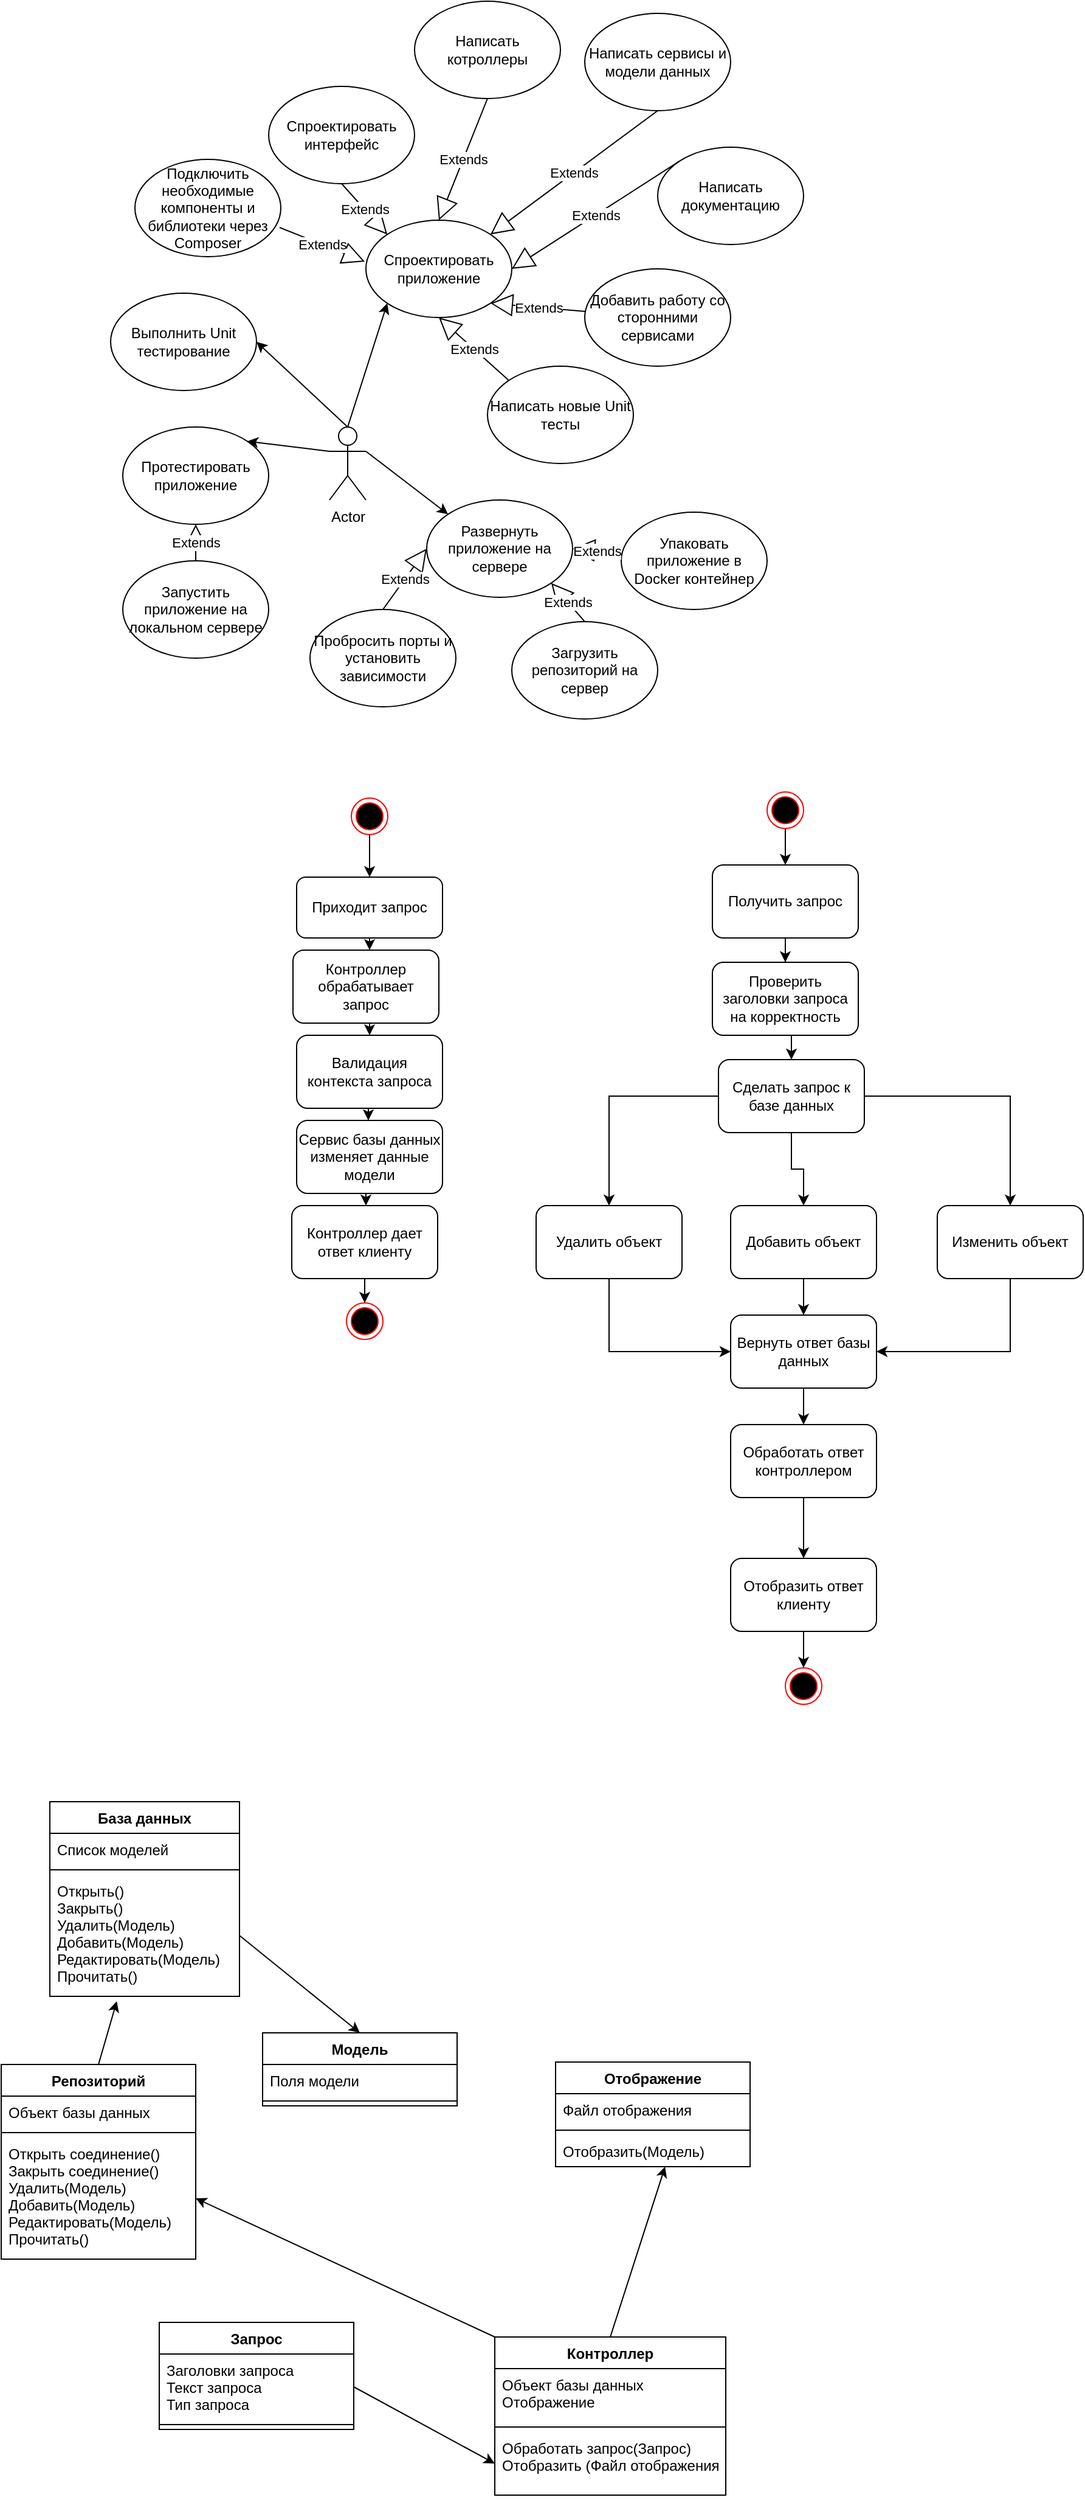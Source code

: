 <mxfile version="15.8.6" type="device"><diagram id="Q2Jw4UYordbI838en-Wn" name="Page-1"><mxGraphModel dx="1422" dy="1963" grid="1" gridSize="10" guides="1" tooltips="1" connect="1" arrows="1" fold="1" page="1" pageScale="1" pageWidth="827" pageHeight="1169" math="0" shadow="0"><root><mxCell id="0"/><mxCell id="1" parent="0"/><mxCell id="61QIAvXmgaB-cXX2eWew-1" value="Actor" style="shape=umlActor;verticalLabelPosition=bottom;verticalAlign=top;html=1;outlineConnect=0;" parent="1" vertex="1"><mxGeometry x="370" y="280" width="30" height="60" as="geometry"/></mxCell><mxCell id="61QIAvXmgaB-cXX2eWew-2" value="Подключить необходимые компоненты и библиотеки через Composer" style="ellipse;whiteSpace=wrap;html=1;" parent="1" vertex="1"><mxGeometry x="210" y="60" width="120" height="80" as="geometry"/></mxCell><mxCell id="61QIAvXmgaB-cXX2eWew-3" value="Запустить приложение на локальном сервере" style="ellipse;whiteSpace=wrap;html=1;" parent="1" vertex="1"><mxGeometry x="200" y="390" width="120" height="80" as="geometry"/></mxCell><mxCell id="61QIAvXmgaB-cXX2eWew-4" value="Спроектировать приложение" style="ellipse;whiteSpace=wrap;html=1;" parent="1" vertex="1"><mxGeometry x="400" y="110" width="120" height="80" as="geometry"/></mxCell><mxCell id="61QIAvXmgaB-cXX2eWew-6" value="Упаковать приложение в Docker контейнер" style="ellipse;whiteSpace=wrap;html=1;" parent="1" vertex="1"><mxGeometry x="610" y="350" width="120" height="80" as="geometry"/></mxCell><mxCell id="61QIAvXmgaB-cXX2eWew-7" value="Загрузить репозиторий на сервер" style="ellipse;whiteSpace=wrap;html=1;" parent="1" vertex="1"><mxGeometry x="520" y="440" width="120" height="80" as="geometry"/></mxCell><mxCell id="61QIAvXmgaB-cXX2eWew-8" value="Пробросить порты и&lt;br&gt;установить зависимости" style="ellipse;whiteSpace=wrap;html=1;" parent="1" vertex="1"><mxGeometry x="354" y="430" width="120" height="80" as="geometry"/></mxCell><mxCell id="61QIAvXmgaB-cXX2eWew-9" value="Развернуть приложение на сервере" style="ellipse;whiteSpace=wrap;html=1;" parent="1" vertex="1"><mxGeometry x="450" y="340" width="120" height="80" as="geometry"/></mxCell><mxCell id="61QIAvXmgaB-cXX2eWew-10" value="Добавить работу со сторонними сервисами" style="ellipse;whiteSpace=wrap;html=1;" parent="1" vertex="1"><mxGeometry x="580" y="150" width="120" height="80" as="geometry"/></mxCell><mxCell id="61QIAvXmgaB-cXX2eWew-12" value="Протестировать&lt;br&gt;приложение" style="ellipse;whiteSpace=wrap;html=1;" parent="1" vertex="1"><mxGeometry x="200" y="280" width="120" height="80" as="geometry"/></mxCell><mxCell id="61QIAvXmgaB-cXX2eWew-13" value="Выполнить Unit тестирование" style="ellipse;whiteSpace=wrap;html=1;" parent="1" vertex="1"><mxGeometry x="190" y="170" width="120" height="80" as="geometry"/></mxCell><mxCell id="61QIAvXmgaB-cXX2eWew-14" value="Написать новые Unit тесты" style="ellipse;whiteSpace=wrap;html=1;" parent="1" vertex="1"><mxGeometry x="500" y="230" width="120" height="80" as="geometry"/></mxCell><mxCell id="61QIAvXmgaB-cXX2eWew-15" value="Спроектировать интерфейс" style="ellipse;whiteSpace=wrap;html=1;" parent="1" vertex="1"><mxGeometry x="320" width="120" height="80" as="geometry"/></mxCell><mxCell id="61QIAvXmgaB-cXX2eWew-16" value="Написать котроллеры" style="ellipse;whiteSpace=wrap;html=1;" parent="1" vertex="1"><mxGeometry x="440" y="-70" width="120" height="80" as="geometry"/></mxCell><mxCell id="61QIAvXmgaB-cXX2eWew-17" value="Написать документацию" style="ellipse;whiteSpace=wrap;html=1;" parent="1" vertex="1"><mxGeometry x="640" y="50" width="120" height="80" as="geometry"/></mxCell><mxCell id="61QIAvXmgaB-cXX2eWew-18" value="Написать сервисы и модели данных" style="ellipse;whiteSpace=wrap;html=1;" parent="1" vertex="1"><mxGeometry x="580" y="-60" width="120" height="80" as="geometry"/></mxCell><mxCell id="61QIAvXmgaB-cXX2eWew-19" value="Extends" style="endArrow=block;endSize=16;endFill=0;html=1;rounded=0;entryX=1;entryY=0;entryDx=0;entryDy=0;exitX=0.5;exitY=1;exitDx=0;exitDy=0;" parent="1" source="61QIAvXmgaB-cXX2eWew-18" target="61QIAvXmgaB-cXX2eWew-4" edge="1"><mxGeometry width="160" relative="1" as="geometry"><mxPoint x="650" as="sourcePoint"/><mxPoint x="810" as="targetPoint"/></mxGeometry></mxCell><mxCell id="61QIAvXmgaB-cXX2eWew-20" value="Extends" style="endArrow=block;endSize=16;endFill=0;html=1;rounded=0;entryX=1;entryY=0.5;entryDx=0;entryDy=0;exitX=0;exitY=0;exitDx=0;exitDy=0;" parent="1" source="61QIAvXmgaB-cXX2eWew-17" target="61QIAvXmgaB-cXX2eWew-4" edge="1"><mxGeometry width="160" relative="1" as="geometry"><mxPoint x="710" y="30" as="sourcePoint"/><mxPoint x="602.426" y="41.716" as="targetPoint"/></mxGeometry></mxCell><mxCell id="61QIAvXmgaB-cXX2eWew-21" value="Extends" style="endArrow=block;endSize=16;endFill=0;html=1;rounded=0;entryX=0.5;entryY=0;entryDx=0;entryDy=0;exitX=0.5;exitY=1;exitDx=0;exitDy=0;" parent="1" source="61QIAvXmgaB-cXX2eWew-16" target="61QIAvXmgaB-cXX2eWew-4" edge="1"><mxGeometry width="160" relative="1" as="geometry"><mxPoint x="720" y="40" as="sourcePoint"/><mxPoint x="612.426" y="51.716" as="targetPoint"/></mxGeometry></mxCell><mxCell id="61QIAvXmgaB-cXX2eWew-22" value="Extends" style="endArrow=block;endSize=16;endFill=0;html=1;rounded=0;entryX=0;entryY=0;entryDx=0;entryDy=0;exitX=0.5;exitY=1;exitDx=0;exitDy=0;" parent="1" source="61QIAvXmgaB-cXX2eWew-15" target="61QIAvXmgaB-cXX2eWew-4" edge="1"><mxGeometry width="160" relative="1" as="geometry"><mxPoint x="730" y="50" as="sourcePoint"/><mxPoint x="622.426" y="61.716" as="targetPoint"/></mxGeometry></mxCell><mxCell id="61QIAvXmgaB-cXX2eWew-23" value="" style="endArrow=classic;html=1;rounded=0;exitX=0.5;exitY=0;exitDx=0;exitDy=0;exitPerimeter=0;entryX=0;entryY=1;entryDx=0;entryDy=0;" parent="1" source="61QIAvXmgaB-cXX2eWew-1" target="61QIAvXmgaB-cXX2eWew-4" edge="1"><mxGeometry width="50" height="50" relative="1" as="geometry"><mxPoint x="410" y="260" as="sourcePoint"/><mxPoint x="460" y="210" as="targetPoint"/></mxGeometry></mxCell><mxCell id="61QIAvXmgaB-cXX2eWew-25" value="Extends" style="endArrow=block;endSize=16;endFill=0;html=1;rounded=0;entryX=1;entryY=1;entryDx=0;entryDy=0;" parent="1" source="61QIAvXmgaB-cXX2eWew-10" target="61QIAvXmgaB-cXX2eWew-4" edge="1"><mxGeometry width="160" relative="1" as="geometry"><mxPoint x="660" y="40" as="sourcePoint"/><mxPoint x="522.426" y="141.716" as="targetPoint"/></mxGeometry></mxCell><mxCell id="61QIAvXmgaB-cXX2eWew-26" value="Extends" style="endArrow=block;endSize=16;endFill=0;html=1;rounded=0;entryX=-0.008;entryY=0.425;entryDx=0;entryDy=0;exitX=0.992;exitY=0.7;exitDx=0;exitDy=0;exitPerimeter=0;entryPerimeter=0;" parent="1" source="61QIAvXmgaB-cXX2eWew-2" target="61QIAvXmgaB-cXX2eWew-4" edge="1"><mxGeometry width="160" relative="1" as="geometry"><mxPoint x="670" y="50" as="sourcePoint"/><mxPoint x="532.426" y="151.716" as="targetPoint"/></mxGeometry></mxCell><mxCell id="61QIAvXmgaB-cXX2eWew-27" value="Extends" style="endArrow=block;endSize=16;endFill=0;html=1;rounded=0;entryX=0.5;entryY=1;entryDx=0;entryDy=0;exitX=0;exitY=0;exitDx=0;exitDy=0;" parent="1" source="61QIAvXmgaB-cXX2eWew-14" target="61QIAvXmgaB-cXX2eWew-4" edge="1"><mxGeometry width="160" relative="1" as="geometry"><mxPoint x="680" y="60" as="sourcePoint"/><mxPoint x="542.426" y="161.716" as="targetPoint"/></mxGeometry></mxCell><mxCell id="61QIAvXmgaB-cXX2eWew-29" value="" style="endArrow=classic;html=1;rounded=0;entryX=1;entryY=0.5;entryDx=0;entryDy=0;exitX=0.5;exitY=0;exitDx=0;exitDy=0;exitPerimeter=0;" parent="1" source="61QIAvXmgaB-cXX2eWew-1" target="61QIAvXmgaB-cXX2eWew-13" edge="1"><mxGeometry width="50" height="50" relative="1" as="geometry"><mxPoint x="450" y="320" as="sourcePoint"/><mxPoint x="500" y="270" as="targetPoint"/></mxGeometry></mxCell><mxCell id="61QIAvXmgaB-cXX2eWew-31" value="" style="endArrow=classic;html=1;rounded=0;entryX=1;entryY=0;entryDx=0;entryDy=0;exitX=0;exitY=0.333;exitDx=0;exitDy=0;exitPerimeter=0;" parent="1" source="61QIAvXmgaB-cXX2eWew-1" target="61QIAvXmgaB-cXX2eWew-12" edge="1"><mxGeometry width="50" height="50" relative="1" as="geometry"><mxPoint x="330" y="320" as="sourcePoint"/><mxPoint x="380" y="270" as="targetPoint"/></mxGeometry></mxCell><mxCell id="61QIAvXmgaB-cXX2eWew-33" value="" style="endArrow=classic;html=1;rounded=0;exitX=1;exitY=0.333;exitDx=0;exitDy=0;exitPerimeter=0;entryX=0;entryY=0;entryDx=0;entryDy=0;" parent="1" source="61QIAvXmgaB-cXX2eWew-1" target="61QIAvXmgaB-cXX2eWew-9" edge="1"><mxGeometry width="50" height="50" relative="1" as="geometry"><mxPoint x="450" y="330" as="sourcePoint"/><mxPoint x="500" y="280" as="targetPoint"/></mxGeometry></mxCell><mxCell id="61QIAvXmgaB-cXX2eWew-34" value="Extends" style="endArrow=block;endSize=16;endFill=0;html=1;rounded=0;entryX=1;entryY=0.5;entryDx=0;entryDy=0;exitX=-0.008;exitY=0.413;exitDx=0;exitDy=0;exitPerimeter=0;" parent="1" source="61QIAvXmgaB-cXX2eWew-6" target="61QIAvXmgaB-cXX2eWew-9" edge="1"><mxGeometry width="160" relative="1" as="geometry"><mxPoint x="527.574" y="251.716" as="sourcePoint"/><mxPoint x="470" y="200" as="targetPoint"/></mxGeometry></mxCell><mxCell id="61QIAvXmgaB-cXX2eWew-35" value="Extends" style="endArrow=block;endSize=16;endFill=0;html=1;rounded=0;entryX=1;entryY=1;entryDx=0;entryDy=0;exitX=0.5;exitY=0;exitDx=0;exitDy=0;" parent="1" source="61QIAvXmgaB-cXX2eWew-7" target="61QIAvXmgaB-cXX2eWew-9" edge="1"><mxGeometry width="160" relative="1" as="geometry"><mxPoint x="619.04" y="393.04" as="sourcePoint"/><mxPoint x="580" y="390" as="targetPoint"/></mxGeometry></mxCell><mxCell id="61QIAvXmgaB-cXX2eWew-36" value="Extends" style="endArrow=block;endSize=16;endFill=0;html=1;rounded=0;entryX=0;entryY=0.5;entryDx=0;entryDy=0;exitX=0.5;exitY=0;exitDx=0;exitDy=0;" parent="1" source="61QIAvXmgaB-cXX2eWew-8" target="61QIAvXmgaB-cXX2eWew-9" edge="1"><mxGeometry width="160" relative="1" as="geometry"><mxPoint x="629.04" y="403.04" as="sourcePoint"/><mxPoint x="590" y="400" as="targetPoint"/></mxGeometry></mxCell><mxCell id="61QIAvXmgaB-cXX2eWew-37" value="Extends" style="endArrow=block;endSize=16;endFill=0;html=1;rounded=0;entryX=0.5;entryY=1;entryDx=0;entryDy=0;exitX=0.5;exitY=0;exitDx=0;exitDy=0;" parent="1" source="61QIAvXmgaB-cXX2eWew-3" target="61QIAvXmgaB-cXX2eWew-12" edge="1"><mxGeometry width="160" relative="1" as="geometry"><mxPoint x="639.04" y="413.04" as="sourcePoint"/><mxPoint x="600" y="410" as="targetPoint"/></mxGeometry></mxCell><mxCell id="61QIAvXmgaB-cXX2eWew-47" style="edgeStyle=orthogonalEdgeStyle;rounded=0;orthogonalLoop=1;jettySize=auto;html=1;exitX=0.5;exitY=1;exitDx=0;exitDy=0;entryX=0.5;entryY=0;entryDx=0;entryDy=0;" parent="1" source="61QIAvXmgaB-cXX2eWew-38" edge="1"><mxGeometry relative="1" as="geometry"><mxPoint x="403" y="650" as="targetPoint"/></mxGeometry></mxCell><mxCell id="61QIAvXmgaB-cXX2eWew-38" value="" style="ellipse;html=1;shape=endState;fillColor=#000000;strokeColor=#ff0000;" parent="1" vertex="1"><mxGeometry x="388" y="585" width="30" height="30" as="geometry"/></mxCell><mxCell id="61QIAvXmgaB-cXX2eWew-39" value="" style="ellipse;html=1;shape=endState;fillColor=#000000;strokeColor=#ff0000;" parent="1" vertex="1"><mxGeometry x="384" y="1000" width="30" height="30" as="geometry"/></mxCell><mxCell id="61QIAvXmgaB-cXX2eWew-48" style="edgeStyle=orthogonalEdgeStyle;rounded=0;orthogonalLoop=1;jettySize=auto;html=1;exitX=0.5;exitY=1;exitDx=0;exitDy=0;entryX=0.5;entryY=0;entryDx=0;entryDy=0;" parent="1" edge="1"><mxGeometry relative="1" as="geometry"><mxPoint x="403" y="700" as="sourcePoint"/><mxPoint x="403" y="710" as="targetPoint"/></mxGeometry></mxCell><mxCell id="61QIAvXmgaB-cXX2eWew-49" style="edgeStyle=orthogonalEdgeStyle;rounded=0;orthogonalLoop=1;jettySize=auto;html=1;exitX=0.5;exitY=1;exitDx=0;exitDy=0;entryX=0.5;entryY=0;entryDx=0;entryDy=0;" parent="1" edge="1"><mxGeometry relative="1" as="geometry"><mxPoint x="403" y="770" as="sourcePoint"/><mxPoint x="403" y="780" as="targetPoint"/></mxGeometry></mxCell><mxCell id="61QIAvXmgaB-cXX2eWew-50" style="edgeStyle=orthogonalEdgeStyle;rounded=0;orthogonalLoop=1;jettySize=auto;html=1;exitX=0.5;exitY=1;exitDx=0;exitDy=0;entryX=0.5;entryY=0;entryDx=0;entryDy=0;" parent="1" edge="1"><mxGeometry relative="1" as="geometry"><mxPoint x="403" y="840" as="sourcePoint"/><mxPoint x="402" y="850" as="targetPoint"/></mxGeometry></mxCell><mxCell id="61QIAvXmgaB-cXX2eWew-51" style="edgeStyle=orthogonalEdgeStyle;rounded=0;orthogonalLoop=1;jettySize=auto;html=1;exitX=0.5;exitY=1;exitDx=0;exitDy=0;entryX=0.5;entryY=0;entryDx=0;entryDy=0;" parent="1" edge="1"><mxGeometry relative="1" as="geometry"><mxPoint x="402" y="900" as="sourcePoint"/><mxPoint x="400" y="920" as="targetPoint"/></mxGeometry></mxCell><mxCell id="61QIAvXmgaB-cXX2eWew-52" style="edgeStyle=orthogonalEdgeStyle;rounded=0;orthogonalLoop=1;jettySize=auto;html=1;exitX=0.5;exitY=1;exitDx=0;exitDy=0;entryX=0.5;entryY=0;entryDx=0;entryDy=0;startArrow=none;" parent="1" source="Ty-Pt3ZEHXK2UyLD9i_Q-5" target="61QIAvXmgaB-cXX2eWew-39" edge="1"><mxGeometry relative="1" as="geometry"><mxPoint x="400" y="970" as="sourcePoint"/></mxGeometry></mxCell><mxCell id="Ty-Pt3ZEHXK2UyLD9i_Q-2" value="Приходит запрос" style="rounded=1;whiteSpace=wrap;html=1;" parent="1" vertex="1"><mxGeometry x="343" y="650" width="120" height="50" as="geometry"/></mxCell><mxCell id="Ty-Pt3ZEHXK2UyLD9i_Q-3" value="Контроллер обрабатывает запрос" style="rounded=1;whiteSpace=wrap;html=1;" parent="1" vertex="1"><mxGeometry x="340" y="710" width="120" height="60" as="geometry"/></mxCell><mxCell id="Ty-Pt3ZEHXK2UyLD9i_Q-4" value="Сервис базы данных изменяет данные модели" style="rounded=1;whiteSpace=wrap;html=1;" parent="1" vertex="1"><mxGeometry x="343" y="850" width="120" height="60" as="geometry"/></mxCell><mxCell id="Ty-Pt3ZEHXK2UyLD9i_Q-6" value="Валидация контекста запроса" style="rounded=1;whiteSpace=wrap;html=1;" parent="1" vertex="1"><mxGeometry x="343" y="780" width="120" height="60" as="geometry"/></mxCell><mxCell id="Ty-Pt3ZEHXK2UyLD9i_Q-5" value="Контроллер дает ответ клиенту" style="rounded=1;whiteSpace=wrap;html=1;" parent="1" vertex="1"><mxGeometry x="339" y="920" width="120" height="60" as="geometry"/></mxCell><mxCell id="Ty-Pt3ZEHXK2UyLD9i_Q-21" style="edgeStyle=orthogonalEdgeStyle;rounded=0;orthogonalLoop=1;jettySize=auto;html=1;exitX=0.5;exitY=1;exitDx=0;exitDy=0;" parent="1" source="Ty-Pt3ZEHXK2UyLD9i_Q-10" target="Ty-Pt3ZEHXK2UyLD9i_Q-11" edge="1"><mxGeometry relative="1" as="geometry"/></mxCell><mxCell id="Ty-Pt3ZEHXK2UyLD9i_Q-10" value="" style="ellipse;html=1;shape=endState;fillColor=#000000;strokeColor=#ff0000;" parent="1" vertex="1"><mxGeometry x="730" y="580" width="30" height="30" as="geometry"/></mxCell><mxCell id="Ty-Pt3ZEHXK2UyLD9i_Q-22" style="edgeStyle=orthogonalEdgeStyle;rounded=0;orthogonalLoop=1;jettySize=auto;html=1;exitX=0.5;exitY=1;exitDx=0;exitDy=0;" parent="1" source="Ty-Pt3ZEHXK2UyLD9i_Q-11" target="Ty-Pt3ZEHXK2UyLD9i_Q-12" edge="1"><mxGeometry relative="1" as="geometry"/></mxCell><mxCell id="Ty-Pt3ZEHXK2UyLD9i_Q-11" value="Получить запрос" style="rounded=1;whiteSpace=wrap;html=1;" parent="1" vertex="1"><mxGeometry x="685" y="640" width="120" height="60" as="geometry"/></mxCell><mxCell id="Ty-Pt3ZEHXK2UyLD9i_Q-23" style="edgeStyle=orthogonalEdgeStyle;rounded=0;orthogonalLoop=1;jettySize=auto;html=1;exitX=0.5;exitY=1;exitDx=0;exitDy=0;entryX=0.5;entryY=0;entryDx=0;entryDy=0;" parent="1" source="Ty-Pt3ZEHXK2UyLD9i_Q-12" target="Ty-Pt3ZEHXK2UyLD9i_Q-16" edge="1"><mxGeometry relative="1" as="geometry"/></mxCell><mxCell id="Ty-Pt3ZEHXK2UyLD9i_Q-12" value="Проверить заголовки запроса на корректность" style="rounded=1;whiteSpace=wrap;html=1;" parent="1" vertex="1"><mxGeometry x="685" y="720" width="120" height="60" as="geometry"/></mxCell><mxCell id="Ty-Pt3ZEHXK2UyLD9i_Q-32" style="edgeStyle=orthogonalEdgeStyle;rounded=0;orthogonalLoop=1;jettySize=auto;html=1;exitX=0.5;exitY=1;exitDx=0;exitDy=0;entryX=0;entryY=0.5;entryDx=0;entryDy=0;" parent="1" source="Ty-Pt3ZEHXK2UyLD9i_Q-13" target="Ty-Pt3ZEHXK2UyLD9i_Q-17" edge="1"><mxGeometry relative="1" as="geometry"/></mxCell><mxCell id="Ty-Pt3ZEHXK2UyLD9i_Q-13" value="Удалить объект" style="rounded=1;whiteSpace=wrap;html=1;" parent="1" vertex="1"><mxGeometry x="540" y="920" width="120" height="60" as="geometry"/></mxCell><mxCell id="Ty-Pt3ZEHXK2UyLD9i_Q-25" style="edgeStyle=orthogonalEdgeStyle;rounded=0;orthogonalLoop=1;jettySize=auto;html=1;exitX=0.5;exitY=1;exitDx=0;exitDy=0;entryX=0.5;entryY=0;entryDx=0;entryDy=0;" parent="1" source="Ty-Pt3ZEHXK2UyLD9i_Q-14" target="Ty-Pt3ZEHXK2UyLD9i_Q-17" edge="1"><mxGeometry relative="1" as="geometry"/></mxCell><mxCell id="Ty-Pt3ZEHXK2UyLD9i_Q-14" value="Добавить объект" style="rounded=1;whiteSpace=wrap;html=1;" parent="1" vertex="1"><mxGeometry x="700" y="920" width="120" height="60" as="geometry"/></mxCell><mxCell id="Ty-Pt3ZEHXK2UyLD9i_Q-31" style="edgeStyle=orthogonalEdgeStyle;rounded=0;orthogonalLoop=1;jettySize=auto;html=1;exitX=0.5;exitY=1;exitDx=0;exitDy=0;entryX=1;entryY=0.5;entryDx=0;entryDy=0;" parent="1" source="Ty-Pt3ZEHXK2UyLD9i_Q-15" target="Ty-Pt3ZEHXK2UyLD9i_Q-17" edge="1"><mxGeometry relative="1" as="geometry"/></mxCell><mxCell id="Ty-Pt3ZEHXK2UyLD9i_Q-15" value="Изменить объект" style="rounded=1;whiteSpace=wrap;html=1;" parent="1" vertex="1"><mxGeometry x="870" y="920" width="120" height="60" as="geometry"/></mxCell><mxCell id="Ty-Pt3ZEHXK2UyLD9i_Q-24" style="edgeStyle=orthogonalEdgeStyle;rounded=0;orthogonalLoop=1;jettySize=auto;html=1;exitX=0.5;exitY=1;exitDx=0;exitDy=0;" parent="1" source="Ty-Pt3ZEHXK2UyLD9i_Q-16" target="Ty-Pt3ZEHXK2UyLD9i_Q-14" edge="1"><mxGeometry relative="1" as="geometry"/></mxCell><mxCell id="Ty-Pt3ZEHXK2UyLD9i_Q-28" style="edgeStyle=orthogonalEdgeStyle;rounded=0;orthogonalLoop=1;jettySize=auto;html=1;exitX=0;exitY=0.5;exitDx=0;exitDy=0;entryX=0.5;entryY=0;entryDx=0;entryDy=0;" parent="1" source="Ty-Pt3ZEHXK2UyLD9i_Q-16" target="Ty-Pt3ZEHXK2UyLD9i_Q-13" edge="1"><mxGeometry relative="1" as="geometry"/></mxCell><mxCell id="Ty-Pt3ZEHXK2UyLD9i_Q-29" style="edgeStyle=orthogonalEdgeStyle;rounded=0;orthogonalLoop=1;jettySize=auto;html=1;exitX=1;exitY=0.5;exitDx=0;exitDy=0;entryX=0.5;entryY=0;entryDx=0;entryDy=0;" parent="1" source="Ty-Pt3ZEHXK2UyLD9i_Q-16" target="Ty-Pt3ZEHXK2UyLD9i_Q-15" edge="1"><mxGeometry relative="1" as="geometry"/></mxCell><mxCell id="Ty-Pt3ZEHXK2UyLD9i_Q-16" value="Сделать запрос к базе данных" style="rounded=1;whiteSpace=wrap;html=1;" parent="1" vertex="1"><mxGeometry x="690" y="800" width="120" height="60" as="geometry"/></mxCell><mxCell id="Ty-Pt3ZEHXK2UyLD9i_Q-26" style="edgeStyle=orthogonalEdgeStyle;rounded=0;orthogonalLoop=1;jettySize=auto;html=1;exitX=0.5;exitY=1;exitDx=0;exitDy=0;entryX=0.5;entryY=0;entryDx=0;entryDy=0;" parent="1" source="Ty-Pt3ZEHXK2UyLD9i_Q-17" target="Ty-Pt3ZEHXK2UyLD9i_Q-18" edge="1"><mxGeometry relative="1" as="geometry"/></mxCell><mxCell id="Ty-Pt3ZEHXK2UyLD9i_Q-17" value="Вернуть ответ базы данных" style="rounded=1;whiteSpace=wrap;html=1;" parent="1" vertex="1"><mxGeometry x="700" y="1010" width="120" height="60" as="geometry"/></mxCell><mxCell id="Ty-Pt3ZEHXK2UyLD9i_Q-27" style="edgeStyle=orthogonalEdgeStyle;rounded=0;orthogonalLoop=1;jettySize=auto;html=1;exitX=0.5;exitY=1;exitDx=0;exitDy=0;entryX=0.5;entryY=0;entryDx=0;entryDy=0;" parent="1" source="Ty-Pt3ZEHXK2UyLD9i_Q-18" target="Ty-Pt3ZEHXK2UyLD9i_Q-19" edge="1"><mxGeometry relative="1" as="geometry"/></mxCell><mxCell id="Ty-Pt3ZEHXK2UyLD9i_Q-18" value="Обработать ответ контроллером" style="rounded=1;whiteSpace=wrap;html=1;" parent="1" vertex="1"><mxGeometry x="700" y="1100" width="120" height="60" as="geometry"/></mxCell><mxCell id="Ty-Pt3ZEHXK2UyLD9i_Q-30" style="edgeStyle=orthogonalEdgeStyle;rounded=0;orthogonalLoop=1;jettySize=auto;html=1;exitX=0.5;exitY=1;exitDx=0;exitDy=0;entryX=0.5;entryY=0;entryDx=0;entryDy=0;" parent="1" source="Ty-Pt3ZEHXK2UyLD9i_Q-19" target="Ty-Pt3ZEHXK2UyLD9i_Q-20" edge="1"><mxGeometry relative="1" as="geometry"/></mxCell><mxCell id="Ty-Pt3ZEHXK2UyLD9i_Q-19" value="Отобразить ответ клиенту" style="rounded=1;whiteSpace=wrap;html=1;" parent="1" vertex="1"><mxGeometry x="700" y="1210" width="120" height="60" as="geometry"/></mxCell><mxCell id="Ty-Pt3ZEHXK2UyLD9i_Q-20" value="" style="ellipse;html=1;shape=endState;fillColor=#000000;strokeColor=#ff0000;" parent="1" vertex="1"><mxGeometry x="745" y="1300" width="30" height="30" as="geometry"/></mxCell><mxCell id="Ty-Pt3ZEHXK2UyLD9i_Q-37" value="Контроллер" style="swimlane;fontStyle=1;align=center;verticalAlign=top;childLayout=stackLayout;horizontal=1;startSize=26;horizontalStack=0;resizeParent=1;resizeParentMax=0;resizeLast=0;collapsible=1;marginBottom=0;" parent="1" vertex="1"><mxGeometry x="506" y="1850" width="190" height="130" as="geometry"/></mxCell><mxCell id="Ty-Pt3ZEHXK2UyLD9i_Q-38" value="Объект базы данных&#10;Отображение" style="text;strokeColor=none;fillColor=none;align=left;verticalAlign=top;spacingLeft=4;spacingRight=4;overflow=hidden;rotatable=0;points=[[0,0.5],[1,0.5]];portConstraint=eastwest;" parent="Ty-Pt3ZEHXK2UyLD9i_Q-37" vertex="1"><mxGeometry y="26" width="190" height="44" as="geometry"/></mxCell><mxCell id="Ty-Pt3ZEHXK2UyLD9i_Q-39" value="" style="line;strokeWidth=1;fillColor=none;align=left;verticalAlign=middle;spacingTop=-1;spacingLeft=3;spacingRight=3;rotatable=0;labelPosition=right;points=[];portConstraint=eastwest;" parent="Ty-Pt3ZEHXK2UyLD9i_Q-37" vertex="1"><mxGeometry y="70" width="190" height="8" as="geometry"/></mxCell><mxCell id="Ty-Pt3ZEHXK2UyLD9i_Q-40" value="Обработать запрос(Запрос)&#10;Отобразить (Файл отображения)" style="text;strokeColor=none;fillColor=none;align=left;verticalAlign=top;spacingLeft=4;spacingRight=4;overflow=hidden;rotatable=0;points=[[0,0.5],[1,0.5]];portConstraint=eastwest;" parent="Ty-Pt3ZEHXK2UyLD9i_Q-37" vertex="1"><mxGeometry y="78" width="190" height="52" as="geometry"/></mxCell><mxCell id="Ty-Pt3ZEHXK2UyLD9i_Q-41" value="Модель" style="swimlane;fontStyle=1;align=center;verticalAlign=top;childLayout=stackLayout;horizontal=1;startSize=26;horizontalStack=0;resizeParent=1;resizeParentMax=0;resizeLast=0;collapsible=1;marginBottom=0;" parent="1" vertex="1"><mxGeometry x="315" y="1600" width="160" height="60" as="geometry"/></mxCell><mxCell id="Ty-Pt3ZEHXK2UyLD9i_Q-42" value="Поля модели" style="text;strokeColor=none;fillColor=none;align=left;verticalAlign=top;spacingLeft=4;spacingRight=4;overflow=hidden;rotatable=0;points=[[0,0.5],[1,0.5]];portConstraint=eastwest;" parent="Ty-Pt3ZEHXK2UyLD9i_Q-41" vertex="1"><mxGeometry y="26" width="160" height="26" as="geometry"/></mxCell><mxCell id="Ty-Pt3ZEHXK2UyLD9i_Q-43" value="" style="line;strokeWidth=1;fillColor=none;align=left;verticalAlign=middle;spacingTop=-1;spacingLeft=3;spacingRight=3;rotatable=0;labelPosition=right;points=[];portConstraint=eastwest;" parent="Ty-Pt3ZEHXK2UyLD9i_Q-41" vertex="1"><mxGeometry y="52" width="160" height="8" as="geometry"/></mxCell><mxCell id="Ty-Pt3ZEHXK2UyLD9i_Q-45" value="База данных" style="swimlane;fontStyle=1;align=center;verticalAlign=top;childLayout=stackLayout;horizontal=1;startSize=26;horizontalStack=0;resizeParent=1;resizeParentMax=0;resizeLast=0;collapsible=1;marginBottom=0;" parent="1" vertex="1"><mxGeometry x="140" y="1410" width="156" height="160" as="geometry"/></mxCell><mxCell id="Ty-Pt3ZEHXK2UyLD9i_Q-46" value="Список моделей" style="text;strokeColor=none;fillColor=none;align=left;verticalAlign=top;spacingLeft=4;spacingRight=4;overflow=hidden;rotatable=0;points=[[0,0.5],[1,0.5]];portConstraint=eastwest;" parent="Ty-Pt3ZEHXK2UyLD9i_Q-45" vertex="1"><mxGeometry y="26" width="156" height="26" as="geometry"/></mxCell><mxCell id="Ty-Pt3ZEHXK2UyLD9i_Q-47" value="" style="line;strokeWidth=1;fillColor=none;align=left;verticalAlign=middle;spacingTop=-1;spacingLeft=3;spacingRight=3;rotatable=0;labelPosition=right;points=[];portConstraint=eastwest;" parent="Ty-Pt3ZEHXK2UyLD9i_Q-45" vertex="1"><mxGeometry y="52" width="156" height="8" as="geometry"/></mxCell><mxCell id="Ty-Pt3ZEHXK2UyLD9i_Q-48" value="Открыть()&#10;Закрыть()&#10;Удалить(Модель)&#10;Добавить(Модель)&#10;Редактировать(Модель)&#10;Прочитать()" style="text;strokeColor=none;fillColor=none;align=left;verticalAlign=top;spacingLeft=4;spacingRight=4;overflow=hidden;rotatable=0;points=[[0,0.5],[1,0.5]];portConstraint=eastwest;" parent="Ty-Pt3ZEHXK2UyLD9i_Q-45" vertex="1"><mxGeometry y="60" width="156" height="100" as="geometry"/></mxCell><mxCell id="Ty-Pt3ZEHXK2UyLD9i_Q-49" value="Отображение" style="swimlane;fontStyle=1;align=center;verticalAlign=top;childLayout=stackLayout;horizontal=1;startSize=26;horizontalStack=0;resizeParent=1;resizeParentMax=0;resizeLast=0;collapsible=1;marginBottom=0;" parent="1" vertex="1"><mxGeometry x="556" y="1624" width="160" height="86" as="geometry"/></mxCell><mxCell id="Ty-Pt3ZEHXK2UyLD9i_Q-50" value="Файл отображения" style="text;strokeColor=none;fillColor=none;align=left;verticalAlign=top;spacingLeft=4;spacingRight=4;overflow=hidden;rotatable=0;points=[[0,0.5],[1,0.5]];portConstraint=eastwest;" parent="Ty-Pt3ZEHXK2UyLD9i_Q-49" vertex="1"><mxGeometry y="26" width="160" height="26" as="geometry"/></mxCell><mxCell id="Ty-Pt3ZEHXK2UyLD9i_Q-51" value="" style="line;strokeWidth=1;fillColor=none;align=left;verticalAlign=middle;spacingTop=-1;spacingLeft=3;spacingRight=3;rotatable=0;labelPosition=right;points=[];portConstraint=eastwest;" parent="Ty-Pt3ZEHXK2UyLD9i_Q-49" vertex="1"><mxGeometry y="52" width="160" height="8" as="geometry"/></mxCell><mxCell id="Ty-Pt3ZEHXK2UyLD9i_Q-52" value="Отобразить(Модель)" style="text;strokeColor=none;fillColor=none;align=left;verticalAlign=top;spacingLeft=4;spacingRight=4;overflow=hidden;rotatable=0;points=[[0,0.5],[1,0.5]];portConstraint=eastwest;" parent="Ty-Pt3ZEHXK2UyLD9i_Q-49" vertex="1"><mxGeometry y="60" width="160" height="26" as="geometry"/></mxCell><mxCell id="Ty-Pt3ZEHXK2UyLD9i_Q-53" value="" style="endArrow=classic;html=1;rounded=0;entryX=1;entryY=0.5;entryDx=0;entryDy=0;exitX=0;exitY=0;exitDx=0;exitDy=0;" parent="1" source="Ty-Pt3ZEHXK2UyLD9i_Q-37" target="bUgMx3xSGkltR-760WvI-4" edge="1"><mxGeometry width="50" height="50" relative="1" as="geometry"><mxPoint x="466" y="1870" as="sourcePoint"/><mxPoint x="516" y="1820" as="targetPoint"/></mxGeometry></mxCell><mxCell id="Ty-Pt3ZEHXK2UyLD9i_Q-54" value="" style="endArrow=classic;html=1;rounded=0;entryX=0.5;entryY=0;entryDx=0;entryDy=0;exitX=1;exitY=0.5;exitDx=0;exitDy=0;" parent="1" source="Ty-Pt3ZEHXK2UyLD9i_Q-48" target="Ty-Pt3ZEHXK2UyLD9i_Q-41" edge="1"><mxGeometry width="50" height="50" relative="1" as="geometry"><mxPoint x="426" y="1750" as="sourcePoint"/><mxPoint x="476" y="1700" as="targetPoint"/></mxGeometry></mxCell><mxCell id="Ty-Pt3ZEHXK2UyLD9i_Q-56" value="" style="endArrow=classic;html=1;rounded=0;entryX=0.563;entryY=1;entryDx=0;entryDy=0;entryPerimeter=0;exitX=0.5;exitY=0;exitDx=0;exitDy=0;" parent="1" source="Ty-Pt3ZEHXK2UyLD9i_Q-37" target="Ty-Pt3ZEHXK2UyLD9i_Q-52" edge="1"><mxGeometry width="50" height="50" relative="1" as="geometry"><mxPoint x="566" y="1830" as="sourcePoint"/><mxPoint x="616" y="1780" as="targetPoint"/></mxGeometry></mxCell><mxCell id="bUgMx3xSGkltR-760WvI-1" value="Репозиторий&#10;" style="swimlane;fontStyle=1;align=center;verticalAlign=top;childLayout=stackLayout;horizontal=1;startSize=26;horizontalStack=0;resizeParent=1;resizeParentMax=0;resizeLast=0;collapsible=1;marginBottom=0;" vertex="1" parent="1"><mxGeometry x="100" y="1626" width="160" height="160" as="geometry"/></mxCell><mxCell id="bUgMx3xSGkltR-760WvI-2" value="Объект базы данных&#10;" style="text;strokeColor=none;fillColor=none;align=left;verticalAlign=top;spacingLeft=4;spacingRight=4;overflow=hidden;rotatable=0;points=[[0,0.5],[1,0.5]];portConstraint=eastwest;" vertex="1" parent="bUgMx3xSGkltR-760WvI-1"><mxGeometry y="26" width="160" height="26" as="geometry"/></mxCell><mxCell id="bUgMx3xSGkltR-760WvI-3" value="" style="line;strokeWidth=1;fillColor=none;align=left;verticalAlign=middle;spacingTop=-1;spacingLeft=3;spacingRight=3;rotatable=0;labelPosition=right;points=[];portConstraint=eastwest;" vertex="1" parent="bUgMx3xSGkltR-760WvI-1"><mxGeometry y="52" width="160" height="8" as="geometry"/></mxCell><mxCell id="bUgMx3xSGkltR-760WvI-4" value="Открыть соединение()&#10;Закрыть соединение()&#10;Удалить(Модель)&#10;Добавить(Модель)&#10;Редактировать(Модель)&#10;Прочитать()" style="text;strokeColor=none;fillColor=none;align=left;verticalAlign=top;spacingLeft=4;spacingRight=4;overflow=hidden;rotatable=0;points=[[0,0.5],[1,0.5]];portConstraint=eastwest;" vertex="1" parent="bUgMx3xSGkltR-760WvI-1"><mxGeometry y="60" width="160" height="100" as="geometry"/></mxCell><mxCell id="bUgMx3xSGkltR-760WvI-6" value="Запрос" style="swimlane;fontStyle=1;align=center;verticalAlign=top;childLayout=stackLayout;horizontal=1;startSize=26;horizontalStack=0;resizeParent=1;resizeParentMax=0;resizeLast=0;collapsible=1;marginBottom=0;" vertex="1" parent="1"><mxGeometry x="230" y="1838" width="160" height="88" as="geometry"/></mxCell><mxCell id="bUgMx3xSGkltR-760WvI-7" value="Заголовки запроса&#10;Текст запроса&#10;Тип запроса" style="text;strokeColor=none;fillColor=none;align=left;verticalAlign=top;spacingLeft=4;spacingRight=4;overflow=hidden;rotatable=0;points=[[0,0.5],[1,0.5]];portConstraint=eastwest;" vertex="1" parent="bUgMx3xSGkltR-760WvI-6"><mxGeometry y="26" width="160" height="54" as="geometry"/></mxCell><mxCell id="bUgMx3xSGkltR-760WvI-8" value="" style="line;strokeWidth=1;fillColor=none;align=left;verticalAlign=middle;spacingTop=-1;spacingLeft=3;spacingRight=3;rotatable=0;labelPosition=right;points=[];portConstraint=eastwest;" vertex="1" parent="bUgMx3xSGkltR-760WvI-6"><mxGeometry y="80" width="160" height="8" as="geometry"/></mxCell><mxCell id="bUgMx3xSGkltR-760WvI-11" value="" style="endArrow=classic;html=1;rounded=0;entryX=0;entryY=0.5;entryDx=0;entryDy=0;exitX=1;exitY=0.5;exitDx=0;exitDy=0;" edge="1" parent="1" source="bUgMx3xSGkltR-760WvI-7" target="Ty-Pt3ZEHXK2UyLD9i_Q-40"><mxGeometry width="50" height="50" relative="1" as="geometry"><mxPoint x="516" y="1860" as="sourcePoint"/><mxPoint x="270" y="1746" as="targetPoint"/></mxGeometry></mxCell><mxCell id="bUgMx3xSGkltR-760WvI-12" value="" style="endArrow=classic;html=1;rounded=0;entryX=0.353;entryY=1.04;entryDx=0;entryDy=0;exitX=0.5;exitY=0;exitDx=0;exitDy=0;entryPerimeter=0;" edge="1" parent="1" source="bUgMx3xSGkltR-760WvI-1" target="Ty-Pt3ZEHXK2UyLD9i_Q-48"><mxGeometry width="50" height="50" relative="1" as="geometry"><mxPoint x="526" y="1870" as="sourcePoint"/><mxPoint x="280" y="1756" as="targetPoint"/></mxGeometry></mxCell></root></mxGraphModel></diagram></mxfile>
